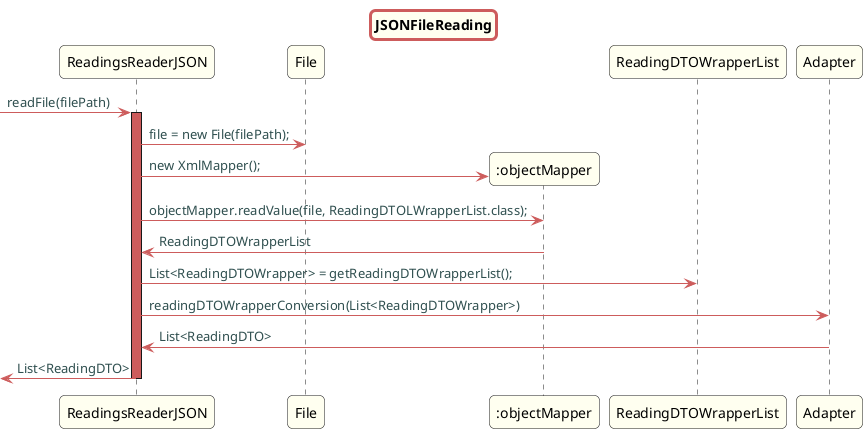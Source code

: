 @startuml

skinparam titleBorderRoundCorner 10
skinparam titleBorderThickness 3
skinparam titleBorderColor indianred
skinparam titleBackgroundColor ivory
skinparam FontName quicksand

skinparam actor {
  BorderColor indianred
  }

skinparam sequence {
  LifeLineBackgroundColor indianred
  ParticipantBackgroundColor ivory
}

skinparam roundcorner 10

skinparam component {
  arrowThickness 1
  ArrowFontName Verdana
  ArrowColor indianred
  ArrowFontColor darkslategrey
}



title JSONFileReading
-> ReadingsReaderJSON: readFile(filePath)
activate ReadingsReaderJSON



ReadingsReaderJSON -> File: file = new File(filePath);

create ":objectMapper"
ReadingsReaderJSON -> ":objectMapper": new XmlMapper();
ReadingsReaderJSON -> ":objectMapper": objectMapper.readValue(file, ReadingDTOLWrapperList.class);
":objectMapper" -> ReadingsReaderJSON: ReadingDTOWrapperList

ReadingsReaderJSON -> ReadingDTOWrapperList: List<ReadingDTOWrapper> = getReadingDTOWrapperList();

ReadingsReaderJSON -> Adapter: readingDTOWrapperConversion(List<ReadingDTOWrapper>)
Adapter -> ReadingsReaderJSON: List<ReadingDTO>

<- ReadingsReaderJSON: List<ReadingDTO>
deactivate "ReadingsReaderJSON"

@enduml